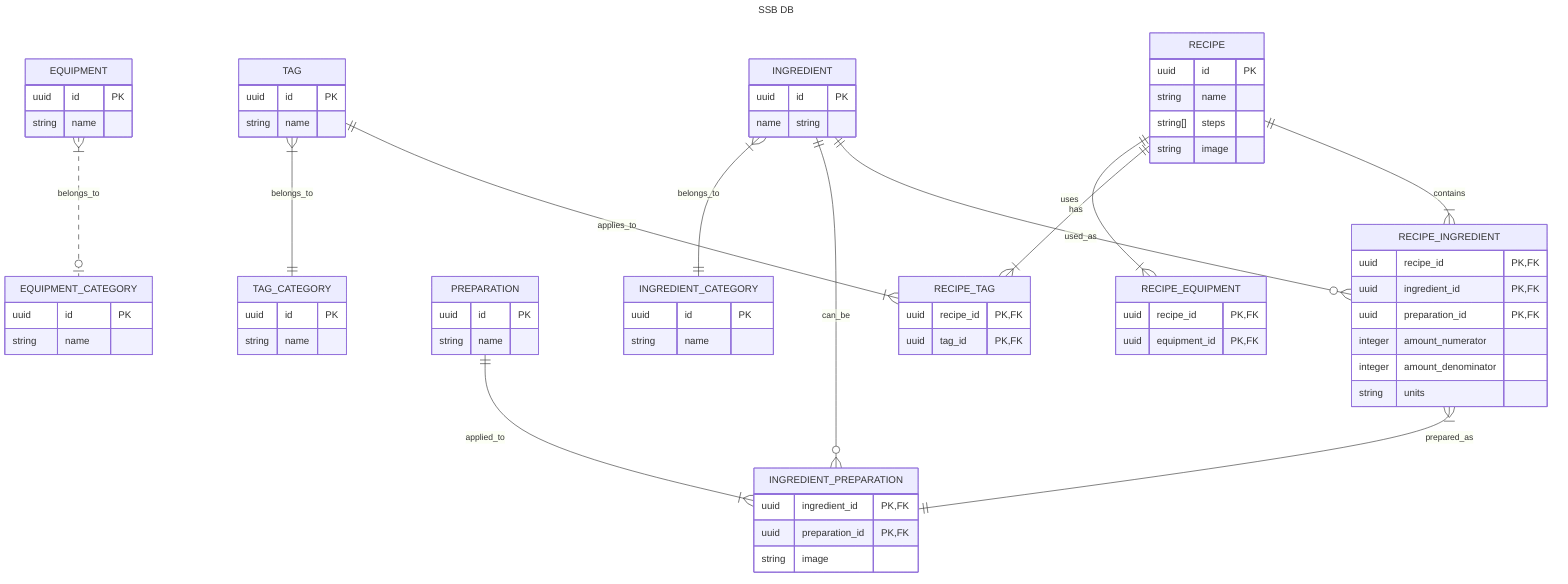 ---
title: SSB DB
---
erDiagram
    RECIPE {
        uuid id PK
        string name
        string[] steps
        string image
    }
    INGREDIENT {
        uuid id PK
        name string
    }
    TAG {
        uuid id PK
        string name
    }
    TAG_CATEGORY{
        uuid id PK
        string name
    }
    INGREDIENT_CATEGORY {
        uuid id PK
        string name
    }
    PREPARATION {
        uuid id PK
        string name
    }
    EQUIPMENT {
        uuid id PK
        string name
    }
    EQUIPMENT_CATEGORY {
        uuid id PK
        string name
    }
    %% USER {
    %%     uuid id PK
    %%     string email
    %%     string passwordHash
    %% }
    RECIPE_INGREDIENT {
        uuid recipe_id PK, FK
        uuid ingredient_id PK, FK
        uuid preparation_id PK, FK
        integer amount_numerator
        integer amount_denominator
        string units
    }
    INGREDIENT_PREPARATION {
        uuid ingredient_id PK, FK
        uuid preparation_id PK, FK
        string image
    }
    RECIPE_TAG {
        uuid recipe_id PK, FK
        uuid tag_id PK, FK
    }
    RECIPE_EQUIPMENT {
        uuid recipe_id PK, FK
        uuid equipment_id PK, FK
    }
    RECIPE ||--|{ RECIPE_INGREDIENT : contains
    INGREDIENT ||--o{ RECIPE_INGREDIENT : used_as
    INGREDIENT ||--o{ INGREDIENT_PREPARATION : can_be
    RECIPE_INGREDIENT }|--|| INGREDIENT_PREPARATION : prepared_as
    PREPARATION ||--|{ INGREDIENT_PREPARATION : applied_to
    RECIPE ||--|{ RECIPE_TAG : has
    TAG ||--|{ RECIPE_TAG : applies_to
    TAG }|--|| TAG_CATEGORY: belongs_to
    INGREDIENT }|--|| INGREDIENT_CATEGORY : belongs_to
    EQUIPMENT }|..o| EQUIPMENT_CATEGORY : belongs_to
    RECIPE ||--|{ RECIPE_EQUIPMENT : uses